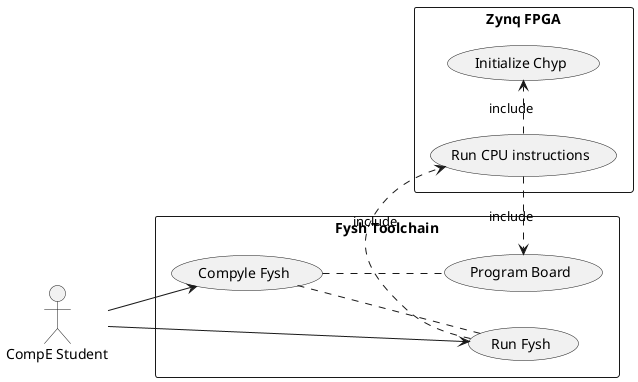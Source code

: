 @startuml
left to right direction
actor "CompE Student" as student

rectangle "Fysh Toolchain" {
  usecase "Compyle Fysh" as compyleFysh
  usecase "Run Fysh" as runFysh
  usecase "Program Board" as programBoard
}

rectangle "Zynq FPGA" {
  usecase "Initialize Chyp" as initialize
  usecase "Run CPU instructions" as runCPU
}

compyleFysh -[dashed]- runFysh
compyleFysh -[dashed]- programBoard

student --> compyleFysh
student --> runFysh

runFysh .> runCPU : include
runCPU .> initialize : include
runCPU .> programBoard : include
@enduml
